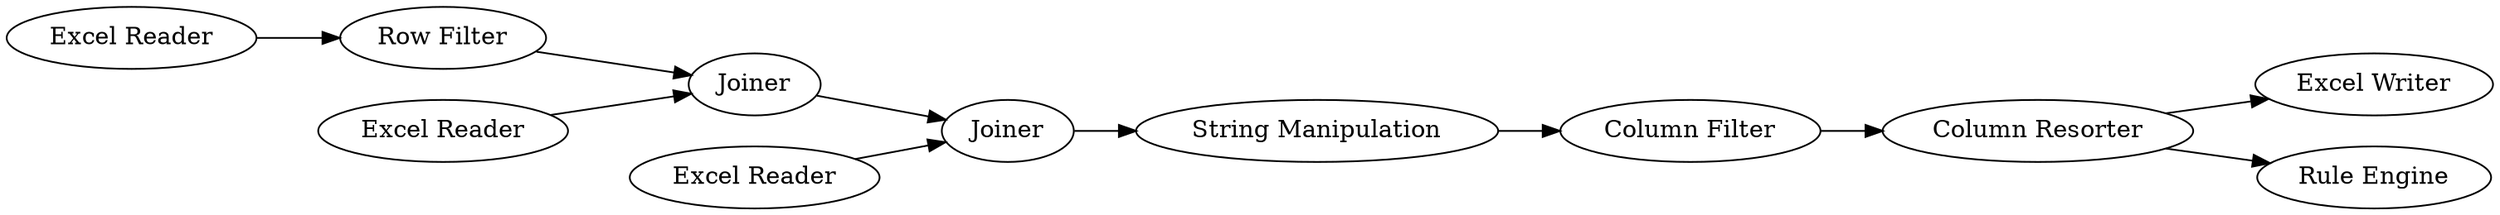 digraph {
	1 [label="Excel Reader"]
	2 [label="Row Filter"]
	4 [label="Excel Reader"]
	5 [label=Joiner]
	6 [label=Joiner]
	7 [label="String Manipulation"]
	8 [label="Column Filter"]
	9 [label="Column Resorter"]
	10 [label="Excel Writer"]
	11 [label="Rule Engine"]
	12 [label="Excel Reader"]
	1 -> 2
	2 -> 5
	4 -> 6
	5 -> 6
	6 -> 7
	7 -> 8
	8 -> 9
	9 -> 11
	9 -> 10
	12 -> 5
	rankdir=LR
}
